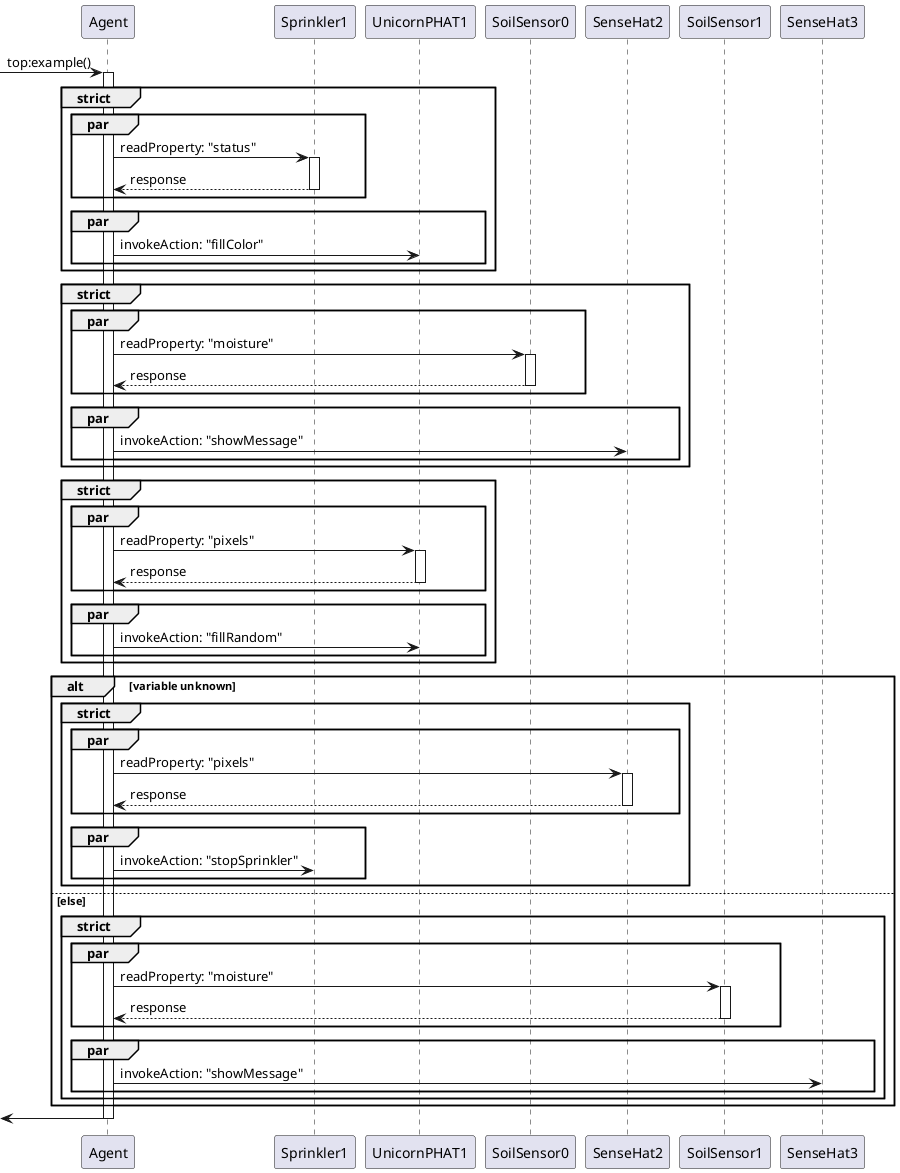 @startuml topexample
[->"Agent": top:example()
activate "Agent"

group strict
    par
        "Agent" -> "Sprinkler1" : readProperty: "status"
        activate "Sprinkler1"
        "Sprinkler1" --> "Agent" : response
        deactivate "Sprinkler1"
    end
    par
        "Agent" -> "UnicornPHAT1" : invokeAction: "fillColor"
    end
end
group strict
    par
        "Agent" -> "SoilSensor0" : readProperty: "moisture"
        activate "SoilSensor0"
        "SoilSensor0" --> "Agent" : response
        deactivate "SoilSensor0"
    end
    par
        "Agent" -> "SenseHat2" : invokeAction: "showMessage"
    end
end
group strict
    par
        "Agent" -> "UnicornPHAT1" : readProperty: "pixels"
        activate "UnicornPHAT1"
        "UnicornPHAT1" --> "Agent" : response
        deactivate "UnicornPHAT1"
    end
    par
        "Agent" -> "UnicornPHAT1" : invokeAction: "fillRandom"
    end
end
alt variable unknown
    group strict
        par
            "Agent" -> "SenseHat2" : readProperty: "pixels"
            activate "SenseHat2"
            "SenseHat2" --> "Agent" : response
            deactivate "SenseHat2"
        end
        par
            "Agent" -> "Sprinkler1" : invokeAction: "stopSprinkler"
        end
    end
else else
    group strict
        par
            "Agent" -> "SoilSensor1" : readProperty: "moisture"
            activate "SoilSensor1"
            "SoilSensor1" --> "Agent" : response
            deactivate "SoilSensor1"
        end
        par
            "Agent" -> "SenseHat3" : invokeAction: "showMessage"
        end
    end
end

[<-"Agent"
deactivate "Agent"
@enduml
